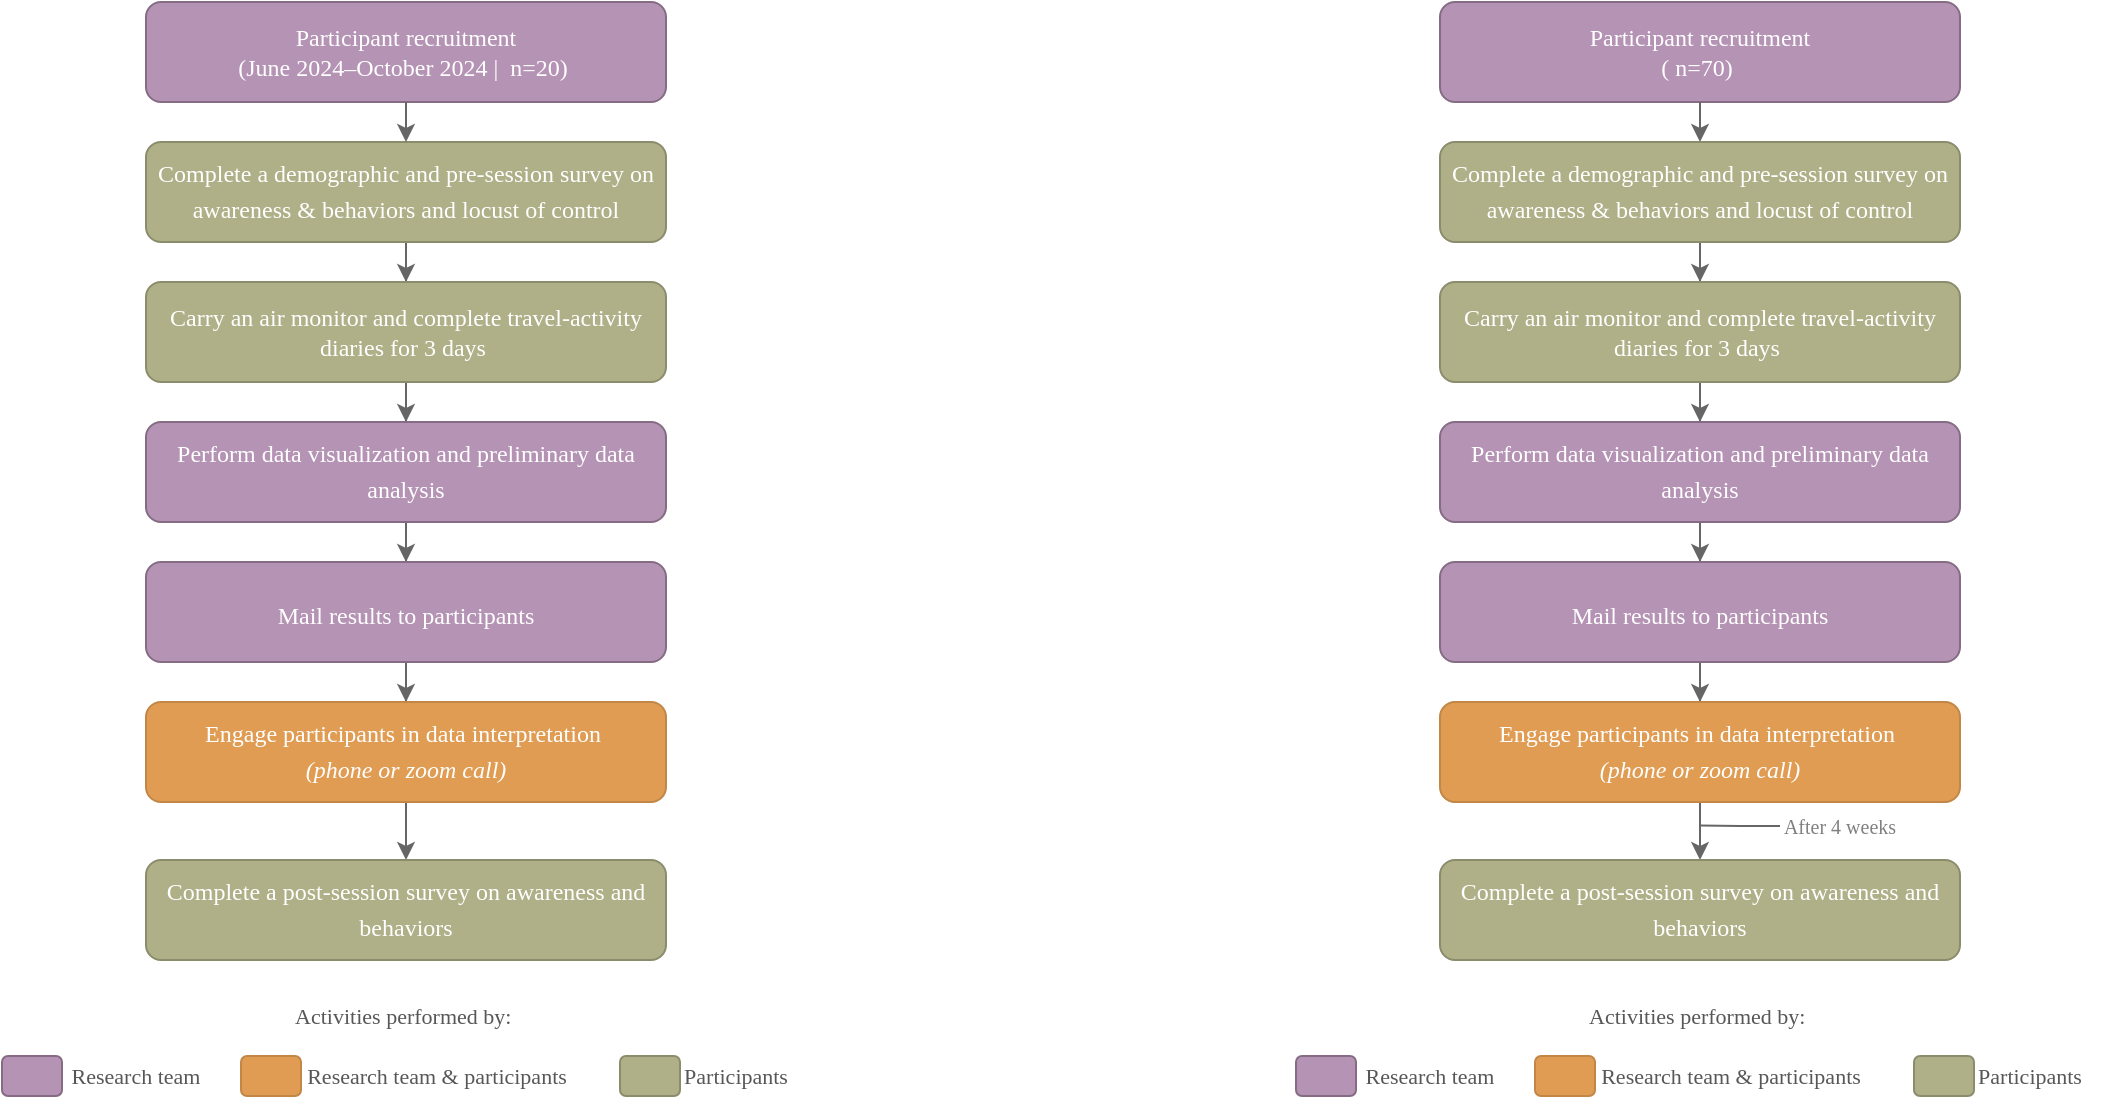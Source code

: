 <mxfile version="26.0.14">
  <diagram name="Page-1" id="lau2wh2djgcax9t4yvG-">
    <mxGraphModel dx="1175" dy="748" grid="1" gridSize="10" guides="1" tooltips="1" connect="1" arrows="1" fold="1" page="1" pageScale="1" pageWidth="850" pageHeight="1100" math="0" shadow="0">
      <root>
        <mxCell id="0" />
        <mxCell id="1" parent="0" />
        <mxCell id="SnCvXV2NnRFrrWXewPJj-3" value="&lt;font style=&quot;font-size: 12px;&quot;&gt;Participant recruitment&lt;/font&gt;&lt;div&gt;&lt;font style=&quot;font-size: 12px;&quot;&gt;(June&lt;span style=&quot;text-align: start;&quot;&gt;&amp;nbsp;2024–October&lt;/span&gt;&lt;span style=&quot;text-align: start;&quot;&gt;&amp;nbsp;&lt;/span&gt;&lt;span style=&quot;text-align: start;&quot;&gt;&lt;/span&gt;2024 |&amp;nbsp;&lt;/font&gt;&lt;span style=&quot;background-color: initial;&quot;&gt;&amp;nbsp;n=20&lt;/span&gt;&lt;span style=&quot;background-color: initial;&quot;&gt;)&amp;nbsp;&lt;/span&gt;&lt;/div&gt;" style="rounded=1;whiteSpace=wrap;html=1;fontFamily=Times New Roman;fillColor=#B593B4;strokeColor=#856C84;fontColor=#FFFFFF;" parent="1" vertex="1">
          <mxGeometry x="295" y="140" width="260" height="50" as="geometry" />
        </mxCell>
        <mxCell id="SnCvXV2NnRFrrWXewPJj-8" value="" style="edgeStyle=orthogonalEdgeStyle;rounded=0;orthogonalLoop=1;jettySize=auto;html=1;fontFamily=Times New Roman;fontSize=12;fontColor=#FFFFFF;strokeColor=#666666;" parent="1" source="SnCvXV2NnRFrrWXewPJj-9" target="SnCvXV2NnRFrrWXewPJj-11" edge="1">
          <mxGeometry relative="1" as="geometry" />
        </mxCell>
        <mxCell id="SnCvXV2NnRFrrWXewPJj-9" value="&lt;span style=&quot;text-align: start;&quot;&gt;&lt;font style=&quot;font-size: 12px;&quot;&gt;Complete a demographic and pre-session survey on awareness &amp;amp; behaviors and locust of control&lt;/font&gt;&lt;/span&gt;&lt;span style=&quot;font-size: medium; text-align: start;&quot;&gt;&lt;/span&gt;" style="whiteSpace=wrap;html=1;rounded=1;fontFamily=Times New Roman;fillColor=#AFB088;strokeColor=#8b8c6c;fontColor=#FFFFFF;" parent="1" vertex="1">
          <mxGeometry x="295" y="210" width="260" height="50" as="geometry" />
        </mxCell>
        <mxCell id="SnCvXV2NnRFrrWXewPJj-10" value="" style="edgeStyle=orthogonalEdgeStyle;rounded=0;orthogonalLoop=1;jettySize=auto;html=1;fontFamily=Times New Roman;fontSize=12;fontColor=#FFFFFF;strokeColor=#666666;" parent="1" source="SnCvXV2NnRFrrWXewPJj-11" target="SnCvXV2NnRFrrWXewPJj-13" edge="1">
          <mxGeometry relative="1" as="geometry" />
        </mxCell>
        <mxCell id="SnCvXV2NnRFrrWXewPJj-11" value="&lt;span style=&quot;text-align: start;&quot;&gt;&lt;font style=&quot;font-size: 12px;&quot;&gt;Carry an air monitor and complete travel-activity diaries for 3 days&amp;nbsp;&lt;/font&gt;&lt;/span&gt;" style="whiteSpace=wrap;html=1;rounded=1;fontFamily=Times New Roman;fillColor=#AFB088;strokeColor=#8b8c6c;fontColor=#FFFFFF;" parent="1" vertex="1">
          <mxGeometry x="295" y="280" width="260" height="50" as="geometry" />
        </mxCell>
        <mxCell id="SnCvXV2NnRFrrWXewPJj-12" value="" style="edgeStyle=orthogonalEdgeStyle;rounded=0;orthogonalLoop=1;jettySize=auto;html=1;fontFamily=Times New Roman;fontSize=12;fontColor=#FFFFFF;strokeColor=#666666;" parent="1" source="SnCvXV2NnRFrrWXewPJj-13" target="SnCvXV2NnRFrrWXewPJj-15" edge="1">
          <mxGeometry relative="1" as="geometry" />
        </mxCell>
        <mxCell id="SnCvXV2NnRFrrWXewPJj-13" value="&lt;span style=&quot;text-align: start; font-family: &amp;quot;Times New Roman&amp;quot;, serif;&quot;&gt;&lt;font style=&quot;font-size: 12px;&quot;&gt;Perform data visualization and preliminary data analysis&lt;/font&gt;&lt;/span&gt;&lt;span style=&quot;font-size: medium; text-align: start;&quot;&gt;&lt;/span&gt;" style="whiteSpace=wrap;html=1;rounded=1;fontFamily=Times New Roman;fillColor=#B593B4;strokeColor=#856C84;fontColor=#FFFFFF;" parent="1" vertex="1">
          <mxGeometry x="295" y="350" width="260" height="50" as="geometry" />
        </mxCell>
        <mxCell id="SnCvXV2NnRFrrWXewPJj-14" value="" style="edgeStyle=orthogonalEdgeStyle;rounded=0;orthogonalLoop=1;jettySize=auto;html=1;fontFamily=Times New Roman;fontSize=12;fontColor=#FFFFFF;strokeColor=#666666;" parent="1" source="SnCvXV2NnRFrrWXewPJj-15" target="SnCvXV2NnRFrrWXewPJj-17" edge="1">
          <mxGeometry relative="1" as="geometry" />
        </mxCell>
        <mxCell id="SnCvXV2NnRFrrWXewPJj-15" value="&lt;span style=&quot;text-align: start; font-family: &amp;quot;Times New Roman&amp;quot;, serif;&quot;&gt;&lt;font style=&quot;font-size: 12px;&quot;&gt;Mail results to participants&lt;/font&gt;&lt;/span&gt;&lt;span style=&quot;font-size: medium; text-align: start;&quot;&gt;&lt;/span&gt;" style="whiteSpace=wrap;html=1;rounded=1;fontFamily=Times New Roman;fillColor=#B593B4;strokeColor=#856C84;fontColor=#FFFFFF;" parent="1" vertex="1">
          <mxGeometry x="295" y="420" width="260" height="50" as="geometry" />
        </mxCell>
        <mxCell id="SnCvXV2NnRFrrWXewPJj-16" value="" style="edgeStyle=orthogonalEdgeStyle;rounded=0;orthogonalLoop=1;jettySize=auto;html=1;fontFamily=Times New Roman;fontSize=12;fontColor=#FFFFFF;strokeColor=#666666;" parent="1" source="SnCvXV2NnRFrrWXewPJj-17" target="SnCvXV2NnRFrrWXewPJj-19" edge="1">
          <mxGeometry relative="1" as="geometry" />
        </mxCell>
        <mxCell id="SnCvXV2NnRFrrWXewPJj-17" value="&lt;span style=&quot;text-align: start;&quot;&gt;&lt;font style=&quot;font-size: 12px;&quot;&gt;Engage participants in data interpretation&amp;nbsp;&lt;/font&gt;&lt;/span&gt;&lt;div&gt;&lt;span style=&quot;text-align: start;&quot;&gt;&lt;font style=&quot;font-size: 12px;&quot;&gt;&lt;i&gt;(phone or zoom call)&lt;/i&gt;&lt;/font&gt;&lt;/span&gt;&lt;span style=&quot;font-size: medium; text-align: start;&quot;&gt;&lt;/span&gt;&lt;/div&gt;" style="whiteSpace=wrap;html=1;rounded=1;fontFamily=Times New Roman;fillColor=#e19c53;strokeColor=#C28647;fontColor=#FFFFFF;" parent="1" vertex="1">
          <mxGeometry x="295" y="490" width="260" height="50" as="geometry" />
        </mxCell>
        <mxCell id="SnCvXV2NnRFrrWXewPJj-19" value="&lt;span style=&quot;text-align: start; font-family: &amp;quot;Times New Roman&amp;quot;, serif;&quot;&gt;&lt;font style=&quot;font-size: 12px;&quot;&gt;Complete a post-session survey on awareness and behaviors&lt;/font&gt;&lt;/span&gt;&lt;span style=&quot;font-size: medium; text-align: start;&quot;&gt;&lt;/span&gt;" style="whiteSpace=wrap;html=1;rounded=1;fontFamily=Times New Roman;fillColor=#AFB088;strokeColor=#8b8c6c;fontColor=#FFFFFF;" parent="1" vertex="1">
          <mxGeometry x="295" y="569" width="260" height="50" as="geometry" />
        </mxCell>
        <mxCell id="SnCvXV2NnRFrrWXewPJj-23" value="Activities performed by:&amp;nbsp;" style="text;html=1;strokeColor=none;fillColor=none;align=center;verticalAlign=middle;whiteSpace=wrap;rounded=0;fontFamily=Times New Roman;fontSize=11;fontColor=#575757;" parent="1" vertex="1">
          <mxGeometry x="295" y="632" width="260" height="30" as="geometry" />
        </mxCell>
        <mxCell id="SnCvXV2NnRFrrWXewPJj-24" value="Research team" style="text;html=1;strokeColor=none;fillColor=none;align=center;verticalAlign=middle;whiteSpace=wrap;rounded=0;fontFamily=Times New Roman;fontSize=11;fontColor=#575757;" parent="1" vertex="1">
          <mxGeometry x="245" y="662" width="90" height="30" as="geometry" />
        </mxCell>
        <mxCell id="SnCvXV2NnRFrrWXewPJj-25" value="Participants" style="text;html=1;strokeColor=none;fillColor=none;align=center;verticalAlign=middle;whiteSpace=wrap;rounded=0;fontFamily=Times New Roman;fontSize=11;fontColor=#575757;" parent="1" vertex="1">
          <mxGeometry x="545" y="662" width="90" height="30" as="geometry" />
        </mxCell>
        <mxCell id="SnCvXV2NnRFrrWXewPJj-26" value="&lt;span style=&quot;text-align: start; font-size: 11px;&quot;&gt;&lt;font style=&quot;font-size: 11px;&quot;&gt;Research team &amp;amp; participants&lt;/font&gt;&lt;/span&gt;&lt;span style=&quot;font-size: 11px; text-align: start;&quot;&gt;&lt;/span&gt;" style="text;html=1;strokeColor=none;fillColor=none;align=center;verticalAlign=middle;whiteSpace=wrap;rounded=0;fontFamily=Times New Roman;fontSize=11;fontColor=#575757;" parent="1" vertex="1">
          <mxGeometry x="372.5" y="662" width="135" height="30" as="geometry" />
        </mxCell>
        <mxCell id="SnCvXV2NnRFrrWXewPJj-27" value="" style="rounded=1;whiteSpace=wrap;html=1;fontFamily=Times New Roman;fontSize=11;fillColor=#B593B4;strokeColor=#856C84;fontColor=#575757;" parent="1" vertex="1">
          <mxGeometry x="223" y="667" width="30" height="20" as="geometry" />
        </mxCell>
        <mxCell id="SnCvXV2NnRFrrWXewPJj-28" value="" style="rounded=1;whiteSpace=wrap;html=1;fontFamily=Times New Roman;fontSize=11;fillColor=#AFB088;strokeColor=#8b8c6c;fontColor=#575757;" parent="1" vertex="1">
          <mxGeometry x="532" y="667" width="30" height="20" as="geometry" />
        </mxCell>
        <mxCell id="SnCvXV2NnRFrrWXewPJj-29" value="" style="rounded=1;whiteSpace=wrap;html=1;fontFamily=Times New Roman;fontSize=11;fillColor=#e19c53;strokeColor=#C28647;fontColor=#575757;" parent="1" vertex="1">
          <mxGeometry x="342.5" y="667" width="30" height="20" as="geometry" />
        </mxCell>
        <mxCell id="TjSiT_ZrOrgpsKGTDWbp-1" value="" style="edgeStyle=orthogonalEdgeStyle;rounded=0;orthogonalLoop=1;jettySize=auto;html=1;fontFamily=Times New Roman;fontSize=12;fontColor=#FFFFFF;strokeColor=#666666;" parent="1" edge="1">
          <mxGeometry relative="1" as="geometry">
            <mxPoint x="425" y="190" as="sourcePoint" />
            <mxPoint x="425" y="210" as="targetPoint" />
          </mxGeometry>
        </mxCell>
        <mxCell id="varAvs1NAwQITlkUQde9-1" value="&lt;font style=&quot;font-size: 12px;&quot;&gt;Participant recruitment&lt;/font&gt;&lt;div&gt;&lt;font style=&quot;font-size: 12px;&quot;&gt;(&lt;/font&gt;&lt;span style=&quot;background-color: initial;&quot;&gt;&amp;nbsp;n=70&lt;/span&gt;&lt;span style=&quot;background-color: initial;&quot;&gt;)&amp;nbsp;&lt;/span&gt;&lt;/div&gt;" style="rounded=1;whiteSpace=wrap;html=1;fontFamily=Times New Roman;fillColor=#B593B4;strokeColor=#856C84;fontColor=#FFFFFF;" parent="1" vertex="1">
          <mxGeometry x="942" y="140" width="260" height="50" as="geometry" />
        </mxCell>
        <mxCell id="varAvs1NAwQITlkUQde9-2" value="" style="edgeStyle=orthogonalEdgeStyle;rounded=0;orthogonalLoop=1;jettySize=auto;html=1;fontFamily=Times New Roman;fontSize=12;fontColor=#FFFFFF;strokeColor=#666666;" parent="1" source="varAvs1NAwQITlkUQde9-3" target="varAvs1NAwQITlkUQde9-5" edge="1">
          <mxGeometry relative="1" as="geometry" />
        </mxCell>
        <mxCell id="varAvs1NAwQITlkUQde9-3" value="&lt;span style=&quot;text-align: start;&quot;&gt;&lt;font style=&quot;font-size: 12px;&quot;&gt;Complete a demographic and pre-session survey on awareness &amp;amp; behaviors and locust of control&lt;/font&gt;&lt;/span&gt;&lt;span style=&quot;font-size: medium; text-align: start;&quot;&gt;&lt;/span&gt;" style="whiteSpace=wrap;html=1;rounded=1;fontFamily=Times New Roman;fillColor=#AFB088;strokeColor=#8b8c6c;fontColor=#FFFFFF;" parent="1" vertex="1">
          <mxGeometry x="942" y="210" width="260" height="50" as="geometry" />
        </mxCell>
        <mxCell id="varAvs1NAwQITlkUQde9-4" value="" style="edgeStyle=orthogonalEdgeStyle;rounded=0;orthogonalLoop=1;jettySize=auto;html=1;fontFamily=Times New Roman;fontSize=12;fontColor=#FFFFFF;strokeColor=#666666;" parent="1" source="varAvs1NAwQITlkUQde9-5" target="varAvs1NAwQITlkUQde9-7" edge="1">
          <mxGeometry relative="1" as="geometry" />
        </mxCell>
        <mxCell id="varAvs1NAwQITlkUQde9-5" value="&lt;span style=&quot;text-align: start;&quot;&gt;&lt;font style=&quot;font-size: 12px;&quot;&gt;Carry an air monitor and complete travel-activity diaries for 3 days&amp;nbsp;&lt;/font&gt;&lt;/span&gt;" style="whiteSpace=wrap;html=1;rounded=1;fontFamily=Times New Roman;fillColor=#AFB088;strokeColor=#8b8c6c;fontColor=#FFFFFF;" parent="1" vertex="1">
          <mxGeometry x="942" y="280" width="260" height="50" as="geometry" />
        </mxCell>
        <mxCell id="varAvs1NAwQITlkUQde9-6" value="" style="edgeStyle=orthogonalEdgeStyle;rounded=0;orthogonalLoop=1;jettySize=auto;html=1;fontFamily=Times New Roman;fontSize=12;fontColor=#FFFFFF;strokeColor=#666666;" parent="1" source="varAvs1NAwQITlkUQde9-7" target="varAvs1NAwQITlkUQde9-9" edge="1">
          <mxGeometry relative="1" as="geometry" />
        </mxCell>
        <mxCell id="varAvs1NAwQITlkUQde9-7" value="&lt;span style=&quot;text-align: start; font-family: &amp;quot;Times New Roman&amp;quot;, serif;&quot;&gt;&lt;font style=&quot;font-size: 12px;&quot;&gt;Perform data visualization and preliminary data analysis&lt;/font&gt;&lt;/span&gt;&lt;span style=&quot;font-size: medium; text-align: start;&quot;&gt;&lt;/span&gt;" style="whiteSpace=wrap;html=1;rounded=1;fontFamily=Times New Roman;fillColor=#B593B4;strokeColor=#856C84;fontColor=#FFFFFF;" parent="1" vertex="1">
          <mxGeometry x="942" y="350" width="260" height="50" as="geometry" />
        </mxCell>
        <mxCell id="varAvs1NAwQITlkUQde9-8" value="" style="edgeStyle=orthogonalEdgeStyle;rounded=0;orthogonalLoop=1;jettySize=auto;html=1;fontFamily=Times New Roman;fontSize=12;fontColor=#FFFFFF;strokeColor=#666666;" parent="1" source="varAvs1NAwQITlkUQde9-9" target="varAvs1NAwQITlkUQde9-11" edge="1">
          <mxGeometry relative="1" as="geometry" />
        </mxCell>
        <mxCell id="varAvs1NAwQITlkUQde9-9" value="&lt;span style=&quot;text-align: start; font-family: &amp;quot;Times New Roman&amp;quot;, serif;&quot;&gt;&lt;font style=&quot;font-size: 12px;&quot;&gt;Mail results to participants&lt;/font&gt;&lt;/span&gt;&lt;span style=&quot;font-size: medium; text-align: start;&quot;&gt;&lt;/span&gt;" style="whiteSpace=wrap;html=1;rounded=1;fontFamily=Times New Roman;fillColor=#B593B4;strokeColor=#856C84;fontColor=#FFFFFF;" parent="1" vertex="1">
          <mxGeometry x="942" y="420" width="260" height="50" as="geometry" />
        </mxCell>
        <mxCell id="varAvs1NAwQITlkUQde9-10" value="" style="edgeStyle=orthogonalEdgeStyle;rounded=0;orthogonalLoop=1;jettySize=auto;html=1;fontFamily=Times New Roman;fontSize=12;fontColor=#FFFFFF;strokeColor=#666666;" parent="1" source="varAvs1NAwQITlkUQde9-11" target="varAvs1NAwQITlkUQde9-12" edge="1">
          <mxGeometry relative="1" as="geometry" />
        </mxCell>
        <mxCell id="varAvs1NAwQITlkUQde9-11" value="&lt;span style=&quot;text-align: start;&quot;&gt;&lt;font style=&quot;font-size: 12px;&quot;&gt;Engage participants in data interpretation&amp;nbsp;&lt;/font&gt;&lt;/span&gt;&lt;div&gt;&lt;span style=&quot;text-align: start;&quot;&gt;&lt;font style=&quot;font-size: 12px;&quot;&gt;&lt;i&gt;(phone or zoom call)&lt;/i&gt;&lt;/font&gt;&lt;/span&gt;&lt;span style=&quot;font-size: medium; text-align: start;&quot;&gt;&lt;/span&gt;&lt;/div&gt;" style="whiteSpace=wrap;html=1;rounded=1;fontFamily=Times New Roman;fillColor=#e19c53;strokeColor=#C28647;fontColor=#FFFFFF;" parent="1" vertex="1">
          <mxGeometry x="942" y="490" width="260" height="50" as="geometry" />
        </mxCell>
        <mxCell id="varAvs1NAwQITlkUQde9-12" value="&lt;span style=&quot;text-align: start; font-family: &amp;quot;Times New Roman&amp;quot;, serif;&quot;&gt;&lt;font style=&quot;font-size: 12px;&quot;&gt;Complete a post-session survey on awareness and behaviors&lt;/font&gt;&lt;/span&gt;&lt;span style=&quot;font-size: medium; text-align: start;&quot;&gt;&lt;/span&gt;" style="whiteSpace=wrap;html=1;rounded=1;fontFamily=Times New Roman;fillColor=#AFB088;strokeColor=#8b8c6c;fontColor=#FFFFFF;" parent="1" vertex="1">
          <mxGeometry x="942" y="569" width="260" height="50" as="geometry" />
        </mxCell>
        <mxCell id="varAvs1NAwQITlkUQde9-13" style="edgeStyle=orthogonalEdgeStyle;rounded=1;orthogonalLoop=1;jettySize=auto;html=1;exitX=0;exitY=0.5;exitDx=0;exitDy=0;fontFamily=Times New Roman;fontSize=12;strokeColor=#666666;endArrow=none;endFill=0;fontColor=#FFFFFF;" parent="1" source="varAvs1NAwQITlkUQde9-14" edge="1">
          <mxGeometry relative="1" as="geometry">
            <mxPoint x="1072" y="551.789" as="targetPoint" />
          </mxGeometry>
        </mxCell>
        <mxCell id="varAvs1NAwQITlkUQde9-14" value="After 4 weeks" style="text;html=1;strokeColor=none;fillColor=none;align=center;verticalAlign=middle;whiteSpace=wrap;rounded=0;fontFamily=Times New Roman;fontSize=10;fontColor=#808080;" parent="1" vertex="1">
          <mxGeometry x="1112" y="537" width="60" height="30" as="geometry" />
        </mxCell>
        <mxCell id="varAvs1NAwQITlkUQde9-15" value="Activities performed by:&amp;nbsp;" style="text;html=1;strokeColor=none;fillColor=none;align=center;verticalAlign=middle;whiteSpace=wrap;rounded=0;fontFamily=Times New Roman;fontSize=11;fontColor=#575757;" parent="1" vertex="1">
          <mxGeometry x="942" y="632" width="260" height="30" as="geometry" />
        </mxCell>
        <mxCell id="varAvs1NAwQITlkUQde9-16" value="Research team" style="text;html=1;strokeColor=none;fillColor=none;align=center;verticalAlign=middle;whiteSpace=wrap;rounded=0;fontFamily=Times New Roman;fontSize=11;fontColor=#575757;" parent="1" vertex="1">
          <mxGeometry x="892" y="662" width="90" height="30" as="geometry" />
        </mxCell>
        <mxCell id="varAvs1NAwQITlkUQde9-17" value="Participants" style="text;html=1;strokeColor=none;fillColor=none;align=center;verticalAlign=middle;whiteSpace=wrap;rounded=0;fontFamily=Times New Roman;fontSize=11;fontColor=#575757;" parent="1" vertex="1">
          <mxGeometry x="1192" y="662" width="90" height="30" as="geometry" />
        </mxCell>
        <mxCell id="varAvs1NAwQITlkUQde9-18" value="&lt;span style=&quot;text-align: start; font-size: 11px;&quot;&gt;&lt;font style=&quot;font-size: 11px;&quot;&gt;Research team &amp;amp; participants&lt;/font&gt;&lt;/span&gt;&lt;span style=&quot;font-size: 11px; text-align: start;&quot;&gt;&lt;/span&gt;" style="text;html=1;strokeColor=none;fillColor=none;align=center;verticalAlign=middle;whiteSpace=wrap;rounded=0;fontFamily=Times New Roman;fontSize=11;fontColor=#575757;" parent="1" vertex="1">
          <mxGeometry x="1019.5" y="662" width="135" height="30" as="geometry" />
        </mxCell>
        <mxCell id="varAvs1NAwQITlkUQde9-19" value="" style="rounded=1;whiteSpace=wrap;html=1;fontFamily=Times New Roman;fontSize=11;fillColor=#B593B4;strokeColor=#856C84;fontColor=#575757;" parent="1" vertex="1">
          <mxGeometry x="870" y="667" width="30" height="20" as="geometry" />
        </mxCell>
        <mxCell id="varAvs1NAwQITlkUQde9-20" value="" style="rounded=1;whiteSpace=wrap;html=1;fontFamily=Times New Roman;fontSize=11;fillColor=#AFB088;strokeColor=#8b8c6c;fontColor=#575757;" parent="1" vertex="1">
          <mxGeometry x="1179" y="667" width="30" height="20" as="geometry" />
        </mxCell>
        <mxCell id="varAvs1NAwQITlkUQde9-21" value="" style="rounded=1;whiteSpace=wrap;html=1;fontFamily=Times New Roman;fontSize=11;fillColor=#e19c53;strokeColor=#C28647;fontColor=#575757;" parent="1" vertex="1">
          <mxGeometry x="989.5" y="667" width="30" height="20" as="geometry" />
        </mxCell>
        <mxCell id="varAvs1NAwQITlkUQde9-22" value="" style="edgeStyle=orthogonalEdgeStyle;rounded=0;orthogonalLoop=1;jettySize=auto;html=1;fontFamily=Times New Roman;fontSize=12;fontColor=#FFFFFF;strokeColor=#666666;" parent="1" edge="1">
          <mxGeometry relative="1" as="geometry">
            <mxPoint x="1072" y="190" as="sourcePoint" />
            <mxPoint x="1072" y="210" as="targetPoint" />
          </mxGeometry>
        </mxCell>
      </root>
    </mxGraphModel>
  </diagram>
</mxfile>
